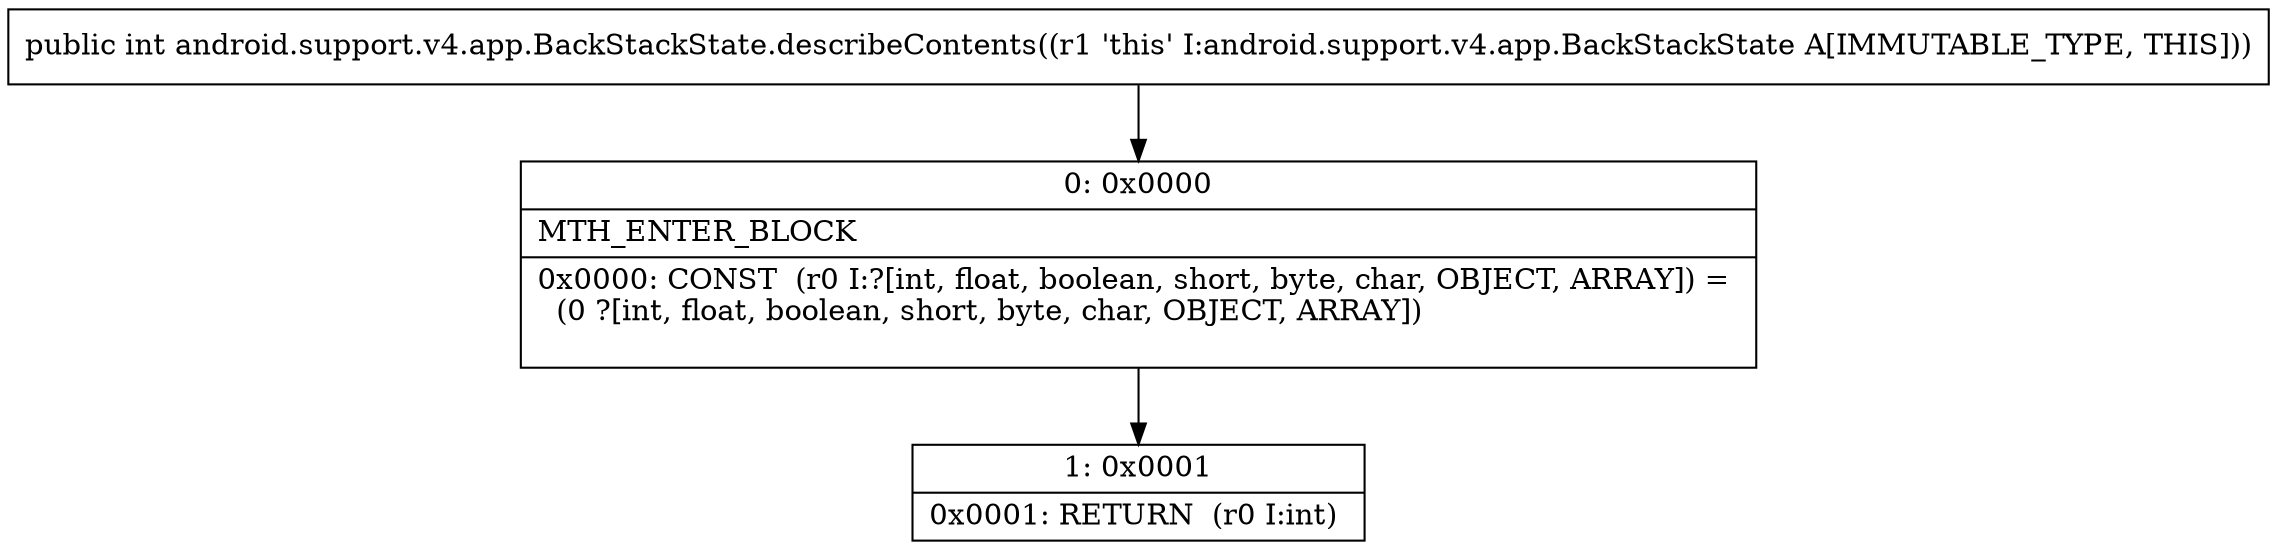 digraph "CFG forandroid.support.v4.app.BackStackState.describeContents()I" {
Node_0 [shape=record,label="{0\:\ 0x0000|MTH_ENTER_BLOCK\l|0x0000: CONST  (r0 I:?[int, float, boolean, short, byte, char, OBJECT, ARRAY]) = \l  (0 ?[int, float, boolean, short, byte, char, OBJECT, ARRAY])\l \l}"];
Node_1 [shape=record,label="{1\:\ 0x0001|0x0001: RETURN  (r0 I:int) \l}"];
MethodNode[shape=record,label="{public int android.support.v4.app.BackStackState.describeContents((r1 'this' I:android.support.v4.app.BackStackState A[IMMUTABLE_TYPE, THIS])) }"];
MethodNode -> Node_0;
Node_0 -> Node_1;
}


